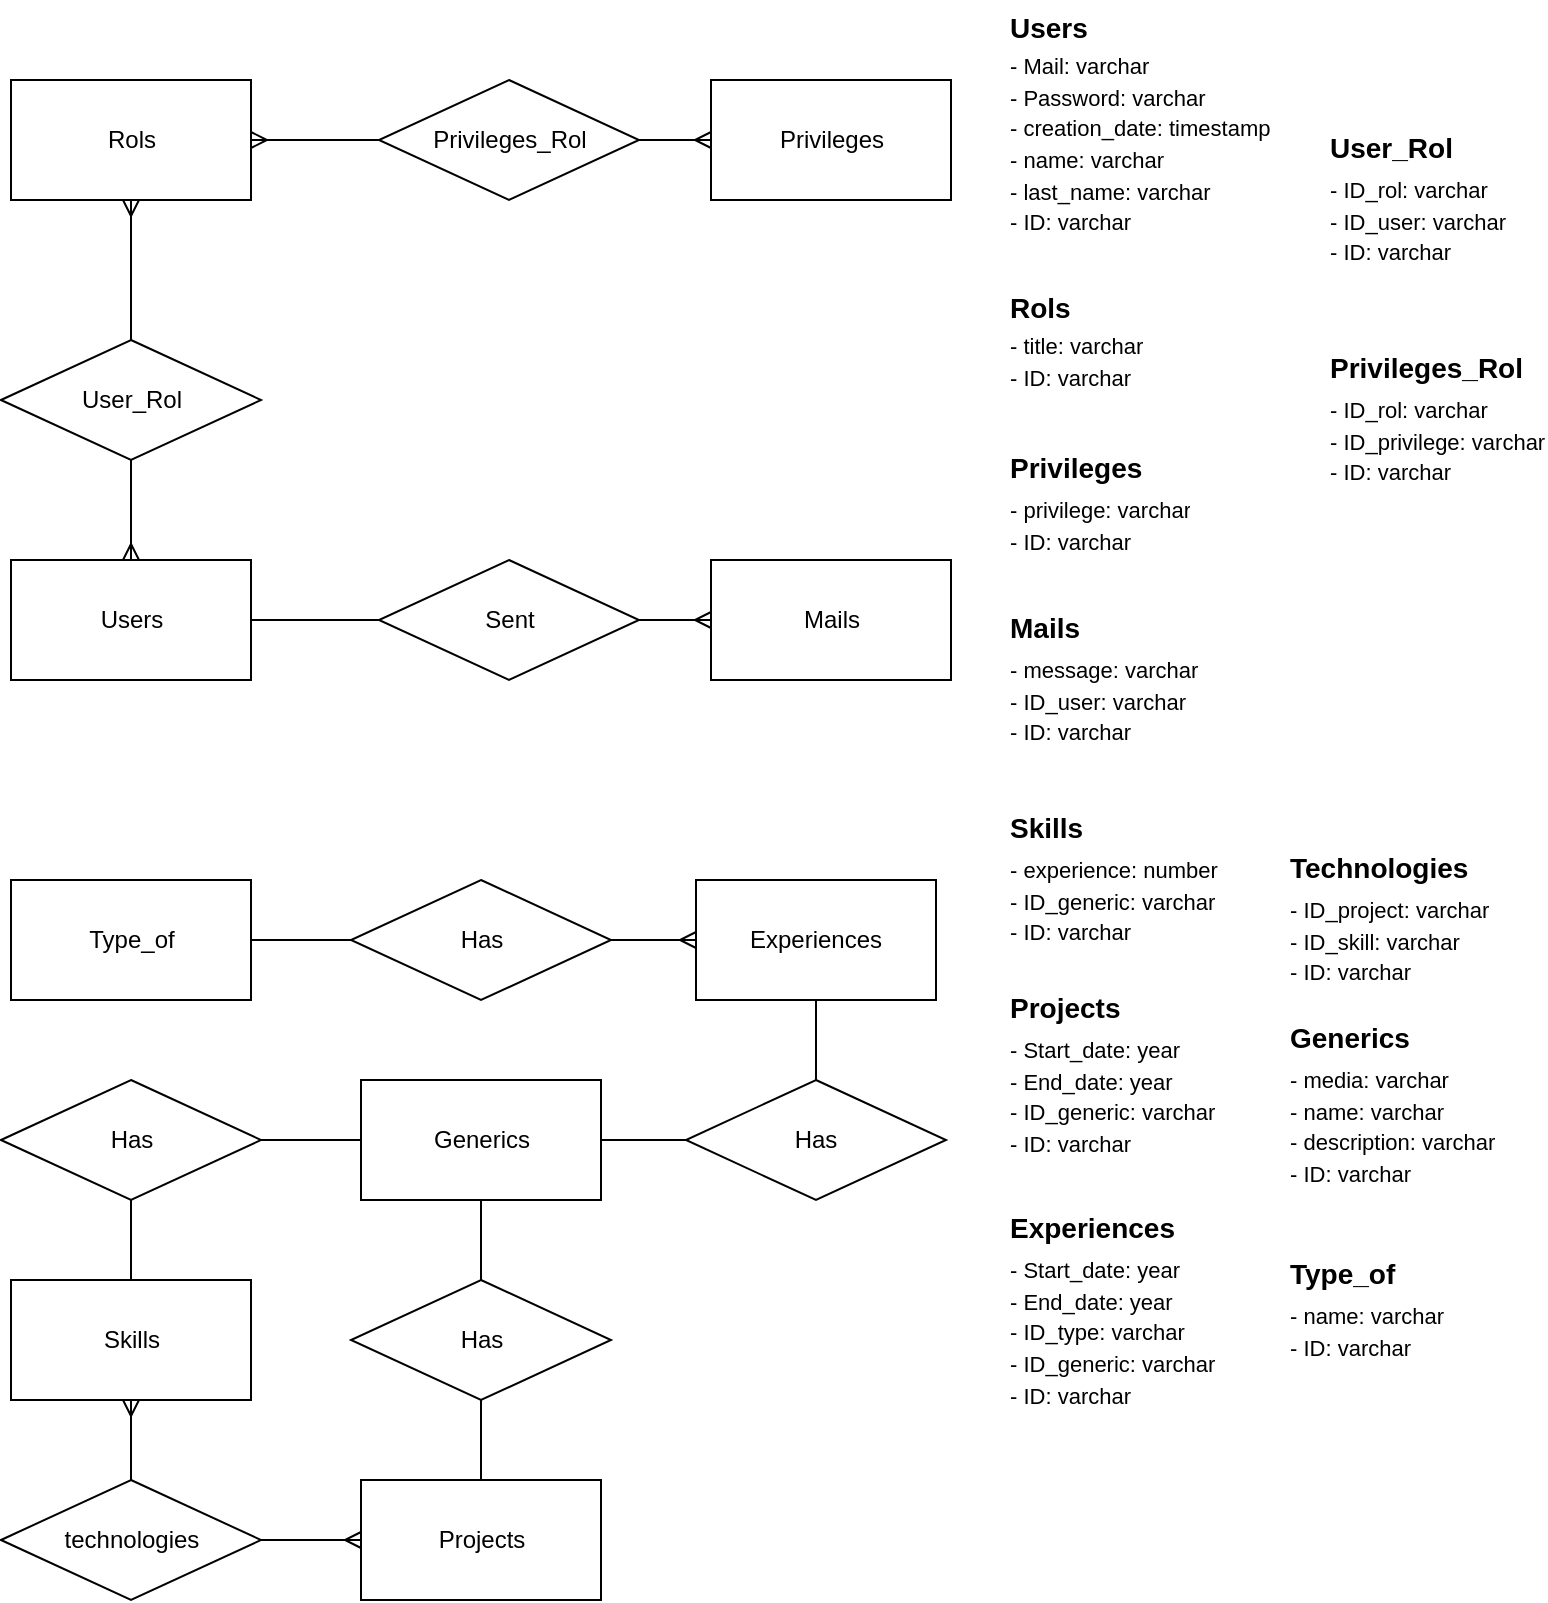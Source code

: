 <mxfile version="27.1.6">
  <diagram name="Página-1" id="wm2Thm_TJMUqEfxklIpo">
    <mxGraphModel dx="1426" dy="783" grid="1" gridSize="10" guides="1" tooltips="1" connect="1" arrows="1" fold="1" page="1" pageScale="1" pageWidth="827" pageHeight="1169" math="0" shadow="0">
      <root>
        <mxCell id="0" />
        <mxCell id="1" parent="0" />
        <mxCell id="2H8resvYaiQlwPWGvj57-15" style="edgeStyle=orthogonalEdgeStyle;rounded=0;orthogonalLoop=1;jettySize=auto;html=1;endArrow=ERmany;endFill=0;" edge="1" parent="1" source="2H8resvYaiQlwPWGvj57-2" target="2H8resvYaiQlwPWGvj57-5">
          <mxGeometry relative="1" as="geometry" />
        </mxCell>
        <mxCell id="2H8resvYaiQlwPWGvj57-17" style="edgeStyle=orthogonalEdgeStyle;rounded=0;orthogonalLoop=1;jettySize=auto;html=1;endArrow=ERmany;endFill=0;" edge="1" parent="1" source="2H8resvYaiQlwPWGvj57-2" target="2H8resvYaiQlwPWGvj57-3">
          <mxGeometry relative="1" as="geometry" />
        </mxCell>
        <mxCell id="2H8resvYaiQlwPWGvj57-2" value="User_Rol" style="rhombus;whiteSpace=wrap;html=1;" vertex="1" parent="1">
          <mxGeometry x="17.5" y="200" width="130" height="60" as="geometry" />
        </mxCell>
        <mxCell id="2H8resvYaiQlwPWGvj57-3" value="Users" style="rounded=0;whiteSpace=wrap;html=1;" vertex="1" parent="1">
          <mxGeometry x="22.5" y="310" width="120" height="60" as="geometry" />
        </mxCell>
        <mxCell id="2H8resvYaiQlwPWGvj57-4" value="&lt;div style=&quot;line-height: 30%;&quot;&gt;&lt;h1 style=&quot;margin-top: 0px; line-height: 30%;&quot;&gt;&lt;font style=&quot;font-size: 14px; line-height: 30%;&quot;&gt;Users&lt;/font&gt;&lt;/h1&gt;&lt;p&gt;&lt;font style=&quot;font-size: 11px; line-height: 30%;&quot;&gt;- Mail: varchar&lt;/font&gt;&lt;/p&gt;&lt;p&gt;&lt;font style=&quot;font-size: 11px; line-height: 30%;&quot;&gt;- Password: varchar&lt;/font&gt;&lt;/p&gt;&lt;p&gt;&lt;font style=&quot;font-size: 11px; line-height: 30%;&quot;&gt;- creation_date: timestamp&lt;/font&gt;&lt;/p&gt;&lt;p&gt;&lt;span style=&quot;font-size: 11px;&quot;&gt;- name: varchar&lt;/span&gt;&lt;/p&gt;&lt;p&gt;&lt;span style=&quot;font-size: 11px;&quot;&gt;- last_name: varchar&lt;/span&gt;&lt;/p&gt;&lt;p&gt;&lt;span style=&quot;font-size: 11px;&quot;&gt;- ID: varchar&lt;/span&gt;&lt;/p&gt;&lt;/div&gt;" style="text;html=1;whiteSpace=wrap;overflow=hidden;rounded=0;" vertex="1" parent="1">
          <mxGeometry x="520" y="30" width="140" height="120" as="geometry" />
        </mxCell>
        <mxCell id="2H8resvYaiQlwPWGvj57-5" value="Rols" style="rounded=0;whiteSpace=wrap;html=1;" vertex="1" parent="1">
          <mxGeometry x="22.5" y="70" width="120" height="60" as="geometry" />
        </mxCell>
        <mxCell id="2H8resvYaiQlwPWGvj57-6" value="&lt;div style=&quot;line-height: 30%;&quot;&gt;&lt;h1 style=&quot;margin-top: 0px; line-height: 30%;&quot;&gt;&lt;font style=&quot;font-size: 14px; line-height: 30%;&quot;&gt;Rols&lt;/font&gt;&lt;/h1&gt;&lt;p&gt;&lt;span style=&quot;font-size: 11px;&quot;&gt;- title: varchar&lt;/span&gt;&lt;/p&gt;&lt;p&gt;&lt;span style=&quot;font-size: 11px;&quot;&gt;- ID: varchar&lt;/span&gt;&lt;/p&gt;&lt;/div&gt;" style="text;html=1;whiteSpace=wrap;overflow=hidden;rounded=0;" vertex="1" parent="1">
          <mxGeometry x="520" y="170" width="90" height="60" as="geometry" />
        </mxCell>
        <mxCell id="2H8resvYaiQlwPWGvj57-7" value="Privileges" style="rounded=0;whiteSpace=wrap;html=1;" vertex="1" parent="1">
          <mxGeometry x="372.5" y="70" width="120" height="60" as="geometry" />
        </mxCell>
        <mxCell id="2H8resvYaiQlwPWGvj57-8" value="&lt;div style=&quot;line-height: 30%;&quot;&gt;&lt;h1 style=&quot;margin-top: 0px; line-height: 30%;&quot;&gt;&lt;span style=&quot;font-size: 14px;&quot;&gt;Privileges&lt;/span&gt;&lt;/h1&gt;&lt;p&gt;&lt;span style=&quot;font-size: 11px;&quot;&gt;- privilege: varchar&lt;/span&gt;&lt;/p&gt;&lt;p&gt;&lt;span style=&quot;font-size: 11px;&quot;&gt;- ID: varchar&lt;/span&gt;&lt;/p&gt;&lt;/div&gt;" style="text;html=1;whiteSpace=wrap;overflow=hidden;rounded=0;" vertex="1" parent="1">
          <mxGeometry x="520" y="250" width="110" height="60" as="geometry" />
        </mxCell>
        <mxCell id="2H8resvYaiQlwPWGvj57-10" value="&lt;div style=&quot;line-height: 30%;&quot;&gt;&lt;h1 style=&quot;margin-top: 0px; line-height: 30%;&quot;&gt;&lt;span style=&quot;font-size: 14px;&quot;&gt;User_Rol&lt;/span&gt;&lt;/h1&gt;&lt;p&gt;&lt;span style=&quot;font-size: 11px;&quot;&gt;- ID_rol: varchar&lt;/span&gt;&lt;span style=&quot;font-size: 11px; background-color: transparent; color: light-dark(rgb(0, 0, 0), rgb(255, 255, 255));&quot;&gt;&lt;/span&gt;&lt;/p&gt;&lt;p&gt;&lt;span style=&quot;font-size: 11px;&quot;&gt;- ID_user: varchar&lt;/span&gt;&lt;span style=&quot;font-size: 11px;&quot;&gt;&lt;/span&gt;&lt;/p&gt;&lt;p&gt;&lt;span style=&quot;font-size: 11px; background-color: transparent; color: light-dark(rgb(0, 0, 0), rgb(255, 255, 255));&quot;&gt;- ID: varchar&lt;/span&gt;&lt;/p&gt;&lt;/div&gt;" style="text;html=1;whiteSpace=wrap;overflow=hidden;rounded=0;" vertex="1" parent="1">
          <mxGeometry x="680" y="90" width="110" height="80" as="geometry" />
        </mxCell>
        <mxCell id="2H8resvYaiQlwPWGvj57-12" value="&lt;div style=&quot;line-height: 30%;&quot;&gt;&lt;h1 style=&quot;margin-top: 0px; line-height: 30%;&quot;&gt;&lt;span style=&quot;font-size: 14px;&quot;&gt;Privileges_Rol&lt;/span&gt;&lt;/h1&gt;&lt;p&gt;&lt;span style=&quot;font-size: 11px;&quot;&gt;- ID_rol: varchar&lt;/span&gt;&lt;span style=&quot;font-size: 11px; background-color: transparent; color: light-dark(rgb(0, 0, 0), rgb(255, 255, 255));&quot;&gt;&lt;/span&gt;&lt;/p&gt;&lt;p&gt;&lt;span style=&quot;font-size: 11px;&quot;&gt;- ID_privilege: varchar&lt;/span&gt;&lt;span style=&quot;font-size: 11px;&quot;&gt;&lt;/span&gt;&lt;/p&gt;&lt;p&gt;&lt;span style=&quot;font-size: 11px; background-color: transparent; color: light-dark(rgb(0, 0, 0), rgb(255, 255, 255));&quot;&gt;- ID: varchar&lt;/span&gt;&lt;/p&gt;&lt;/div&gt;" style="text;html=1;whiteSpace=wrap;overflow=hidden;rounded=0;" vertex="1" parent="1">
          <mxGeometry x="680" y="200" width="110" height="80" as="geometry" />
        </mxCell>
        <mxCell id="2H8resvYaiQlwPWGvj57-18" style="edgeStyle=orthogonalEdgeStyle;rounded=0;orthogonalLoop=1;jettySize=auto;html=1;endArrow=ERmany;endFill=0;" edge="1" parent="1" source="2H8resvYaiQlwPWGvj57-16" target="2H8resvYaiQlwPWGvj57-5">
          <mxGeometry relative="1" as="geometry" />
        </mxCell>
        <mxCell id="2H8resvYaiQlwPWGvj57-19" style="edgeStyle=orthogonalEdgeStyle;rounded=0;orthogonalLoop=1;jettySize=auto;html=1;endArrow=ERmany;endFill=0;" edge="1" parent="1" source="2H8resvYaiQlwPWGvj57-16" target="2H8resvYaiQlwPWGvj57-7">
          <mxGeometry relative="1" as="geometry" />
        </mxCell>
        <mxCell id="2H8resvYaiQlwPWGvj57-16" value="Privileges_Rol" style="rhombus;whiteSpace=wrap;html=1;" vertex="1" parent="1">
          <mxGeometry x="206.5" y="70" width="130" height="60" as="geometry" />
        </mxCell>
        <mxCell id="2H8resvYaiQlwPWGvj57-20" value="Mails" style="rounded=0;whiteSpace=wrap;html=1;" vertex="1" parent="1">
          <mxGeometry x="372.5" y="310" width="120" height="60" as="geometry" />
        </mxCell>
        <mxCell id="2H8resvYaiQlwPWGvj57-21" value="&lt;div style=&quot;line-height: 30%;&quot;&gt;&lt;h1 style=&quot;margin-top: 0px; line-height: 30%;&quot;&gt;&lt;span style=&quot;font-size: 14px;&quot;&gt;Mails&lt;/span&gt;&lt;/h1&gt;&lt;p&gt;&lt;span style=&quot;font-size: 11px;&quot;&gt;- message: varchar&lt;/span&gt;&lt;/p&gt;&lt;p&gt;&lt;span style=&quot;font-size: 11px;&quot;&gt;- ID_user: varchar&lt;/span&gt;&lt;/p&gt;&lt;p&gt;&lt;span style=&quot;font-size: 11px;&quot;&gt;- ID: varchar&lt;/span&gt;&lt;/p&gt;&lt;/div&gt;" style="text;html=1;whiteSpace=wrap;overflow=hidden;rounded=0;" vertex="1" parent="1">
          <mxGeometry x="520" y="330" width="110" height="80" as="geometry" />
        </mxCell>
        <mxCell id="2H8resvYaiQlwPWGvj57-23" style="edgeStyle=orthogonalEdgeStyle;rounded=0;orthogonalLoop=1;jettySize=auto;html=1;endArrow=none;startFill=0;" edge="1" parent="1" source="2H8resvYaiQlwPWGvj57-22" target="2H8resvYaiQlwPWGvj57-3">
          <mxGeometry relative="1" as="geometry" />
        </mxCell>
        <mxCell id="2H8resvYaiQlwPWGvj57-24" style="edgeStyle=orthogonalEdgeStyle;rounded=0;orthogonalLoop=1;jettySize=auto;html=1;endArrow=ERmany;endFill=0;" edge="1" parent="1" source="2H8resvYaiQlwPWGvj57-22" target="2H8resvYaiQlwPWGvj57-20">
          <mxGeometry relative="1" as="geometry" />
        </mxCell>
        <mxCell id="2H8resvYaiQlwPWGvj57-22" value="Sent" style="rhombus;whiteSpace=wrap;html=1;" vertex="1" parent="1">
          <mxGeometry x="206.5" y="310" width="130" height="60" as="geometry" />
        </mxCell>
        <mxCell id="2H8resvYaiQlwPWGvj57-25" value="Generics" style="rounded=0;whiteSpace=wrap;html=1;" vertex="1" parent="1">
          <mxGeometry x="197.5" y="570" width="120" height="60" as="geometry" />
        </mxCell>
        <mxCell id="2H8resvYaiQlwPWGvj57-26" value="&lt;div style=&quot;line-height: 30%;&quot;&gt;&lt;h1 style=&quot;margin-top: 0px; line-height: 30%;&quot;&gt;&lt;span style=&quot;font-size: 14px;&quot;&gt;Generics&lt;/span&gt;&lt;/h1&gt;&lt;p&gt;&lt;span style=&quot;font-size: 11px;&quot;&gt;- media: varchar&lt;/span&gt;&lt;/p&gt;&lt;p&gt;&lt;span style=&quot;font-size: 11px;&quot;&gt;- name: varchar&lt;/span&gt;&lt;/p&gt;&lt;p&gt;&lt;span style=&quot;font-size: 11px;&quot;&gt;- description: varchar&lt;/span&gt;&lt;/p&gt;&lt;p&gt;&lt;span style=&quot;font-size: 11px; background-color: transparent; color: light-dark(rgb(0, 0, 0), rgb(255, 255, 255));&quot;&gt;- ID: varchar&lt;/span&gt;&lt;/p&gt;&lt;/div&gt;" style="text;html=1;whiteSpace=wrap;overflow=hidden;rounded=0;" vertex="1" parent="1">
          <mxGeometry x="660" y="535" width="110" height="100" as="geometry" />
        </mxCell>
        <mxCell id="2H8resvYaiQlwPWGvj57-27" value="Skills" style="rounded=0;whiteSpace=wrap;html=1;" vertex="1" parent="1">
          <mxGeometry x="22.5" y="670" width="120" height="60" as="geometry" />
        </mxCell>
        <mxCell id="2H8resvYaiQlwPWGvj57-28" value="&lt;div style=&quot;line-height: 30%;&quot;&gt;&lt;h1 style=&quot;margin-top: 0px; line-height: 30%;&quot;&gt;&lt;span style=&quot;font-size: 14px;&quot;&gt;Skills&lt;/span&gt;&lt;/h1&gt;&lt;p&gt;&lt;span style=&quot;font-size: 11px;&quot;&gt;- experience: number&lt;/span&gt;&lt;/p&gt;&lt;p&gt;&lt;span style=&quot;font-size: 11px;&quot;&gt;- ID_generic: varchar&lt;/span&gt;&lt;/p&gt;&lt;p&gt;&lt;span style=&quot;background-color: transparent; color: light-dark(rgb(0, 0, 0), rgb(255, 255, 255)); font-size: 11px;&quot;&gt;- ID: varchar&lt;/span&gt;&lt;/p&gt;&lt;/div&gt;" style="text;html=1;whiteSpace=wrap;overflow=hidden;rounded=0;" vertex="1" parent="1">
          <mxGeometry x="520" y="430" width="110" height="80" as="geometry" />
        </mxCell>
        <mxCell id="2H8resvYaiQlwPWGvj57-31" style="edgeStyle=orthogonalEdgeStyle;rounded=0;orthogonalLoop=1;jettySize=auto;html=1;endArrow=none;startFill=0;" edge="1" parent="1" source="2H8resvYaiQlwPWGvj57-29" target="2H8resvYaiQlwPWGvj57-25">
          <mxGeometry relative="1" as="geometry" />
        </mxCell>
        <mxCell id="2H8resvYaiQlwPWGvj57-32" style="edgeStyle=orthogonalEdgeStyle;rounded=0;orthogonalLoop=1;jettySize=auto;html=1;endArrow=none;startFill=0;" edge="1" parent="1" source="2H8resvYaiQlwPWGvj57-29" target="2H8resvYaiQlwPWGvj57-27">
          <mxGeometry relative="1" as="geometry" />
        </mxCell>
        <mxCell id="2H8resvYaiQlwPWGvj57-29" value="Has" style="rhombus;whiteSpace=wrap;html=1;" vertex="1" parent="1">
          <mxGeometry x="17.5" y="570" width="130" height="60" as="geometry" />
        </mxCell>
        <mxCell id="2H8resvYaiQlwPWGvj57-34" style="edgeStyle=orthogonalEdgeStyle;rounded=0;orthogonalLoop=1;jettySize=auto;html=1;endArrow=none;startFill=0;" edge="1" parent="1" source="2H8resvYaiQlwPWGvj57-33" target="2H8resvYaiQlwPWGvj57-25">
          <mxGeometry relative="1" as="geometry" />
        </mxCell>
        <mxCell id="2H8resvYaiQlwPWGvj57-37" style="edgeStyle=orthogonalEdgeStyle;rounded=0;orthogonalLoop=1;jettySize=auto;html=1;endArrow=none;startFill=0;" edge="1" parent="1" source="2H8resvYaiQlwPWGvj57-33" target="2H8resvYaiQlwPWGvj57-35">
          <mxGeometry relative="1" as="geometry" />
        </mxCell>
        <mxCell id="2H8resvYaiQlwPWGvj57-33" value="Has" style="rhombus;whiteSpace=wrap;html=1;" vertex="1" parent="1">
          <mxGeometry x="360" y="570" width="130" height="60" as="geometry" />
        </mxCell>
        <mxCell id="2H8resvYaiQlwPWGvj57-35" value="Experiences" style="rounded=0;whiteSpace=wrap;html=1;" vertex="1" parent="1">
          <mxGeometry x="365" y="470" width="120" height="60" as="geometry" />
        </mxCell>
        <mxCell id="2H8resvYaiQlwPWGvj57-36" value="&lt;div style=&quot;line-height: 30%;&quot;&gt;&lt;h1 style=&quot;margin-top: 0px; line-height: 30%;&quot;&gt;&lt;span style=&quot;font-size: 14px;&quot;&gt;Experiences&lt;/span&gt;&lt;/h1&gt;&lt;p&gt;&lt;span style=&quot;font-size: 11px;&quot;&gt;- Start_date: year&lt;/span&gt;&lt;/p&gt;&lt;p&gt;&lt;span style=&quot;font-size: 11px;&quot;&gt;- End_date: year&lt;/span&gt;&lt;/p&gt;&lt;p&gt;&lt;span style=&quot;background-color: transparent; color: light-dark(rgb(0, 0, 0), rgb(255, 255, 255)); font-size: 11px;&quot;&gt;- ID_type: varchar&lt;/span&gt;&lt;/p&gt;&lt;p&gt;&lt;span style=&quot;background-color: transparent; color: light-dark(rgb(0, 0, 0), rgb(255, 255, 255)); font-size: 11px;&quot;&gt;- ID_generic: varchar&lt;/span&gt;&lt;/p&gt;&lt;p&gt;&lt;span style=&quot;background-color: transparent; color: light-dark(rgb(0, 0, 0), rgb(255, 255, 255)); font-size: 11px;&quot;&gt;- ID: varchar&lt;/span&gt;&lt;/p&gt;&lt;/div&gt;" style="text;html=1;whiteSpace=wrap;overflow=hidden;rounded=0;" vertex="1" parent="1">
          <mxGeometry x="520" y="630" width="110" height="110" as="geometry" />
        </mxCell>
        <mxCell id="2H8resvYaiQlwPWGvj57-38" value="Projects" style="rounded=0;whiteSpace=wrap;html=1;" vertex="1" parent="1">
          <mxGeometry x="197.5" y="770" width="120" height="60" as="geometry" />
        </mxCell>
        <mxCell id="2H8resvYaiQlwPWGvj57-41" style="edgeStyle=orthogonalEdgeStyle;rounded=0;orthogonalLoop=1;jettySize=auto;html=1;endArrow=none;startFill=0;" edge="1" parent="1" source="2H8resvYaiQlwPWGvj57-39" target="2H8resvYaiQlwPWGvj57-38">
          <mxGeometry relative="1" as="geometry" />
        </mxCell>
        <mxCell id="2H8resvYaiQlwPWGvj57-42" style="edgeStyle=orthogonalEdgeStyle;rounded=0;orthogonalLoop=1;jettySize=auto;html=1;endArrow=none;startFill=0;" edge="1" parent="1" source="2H8resvYaiQlwPWGvj57-39" target="2H8resvYaiQlwPWGvj57-25">
          <mxGeometry relative="1" as="geometry" />
        </mxCell>
        <mxCell id="2H8resvYaiQlwPWGvj57-39" value="Has" style="rhombus;whiteSpace=wrap;html=1;" vertex="1" parent="1">
          <mxGeometry x="192.5" y="670" width="130" height="60" as="geometry" />
        </mxCell>
        <mxCell id="2H8resvYaiQlwPWGvj57-43" value="&lt;div style=&quot;line-height: 30%;&quot;&gt;&lt;h1 style=&quot;margin-top: 0px; line-height: 30%;&quot;&gt;&lt;span style=&quot;font-size: 14px;&quot;&gt;Projects&lt;/span&gt;&lt;/h1&gt;&lt;p&gt;&lt;span style=&quot;font-size: 11px;&quot;&gt;- Start_date: year&lt;/span&gt;&lt;/p&gt;&lt;p&gt;&lt;span style=&quot;font-size: 11px;&quot;&gt;- End_date: year&lt;/span&gt;&lt;/p&gt;&lt;p&gt;&lt;span style=&quot;background-color: transparent; color: light-dark(rgb(0, 0, 0), rgb(255, 255, 255)); font-size: 11px;&quot;&gt;- ID_generic: varchar&lt;/span&gt;&lt;/p&gt;&lt;p&gt;&lt;span style=&quot;background-color: transparent; color: light-dark(rgb(0, 0, 0), rgb(255, 255, 255)); font-size: 11px;&quot;&gt;- ID: varchar&lt;/span&gt;&lt;/p&gt;&lt;/div&gt;" style="text;html=1;whiteSpace=wrap;overflow=hidden;rounded=0;" vertex="1" parent="1">
          <mxGeometry x="520" y="520" width="110" height="100" as="geometry" />
        </mxCell>
        <mxCell id="2H8resvYaiQlwPWGvj57-47" style="edgeStyle=orthogonalEdgeStyle;rounded=0;orthogonalLoop=1;jettySize=auto;html=1;endArrow=none;startFill=0;" edge="1" parent="1" source="2H8resvYaiQlwPWGvj57-44" target="2H8resvYaiQlwPWGvj57-46">
          <mxGeometry relative="1" as="geometry" />
        </mxCell>
        <mxCell id="2H8resvYaiQlwPWGvj57-48" style="edgeStyle=orthogonalEdgeStyle;rounded=0;orthogonalLoop=1;jettySize=auto;html=1;endArrow=ERmany;startFill=0;endFill=0;" edge="1" parent="1" source="2H8resvYaiQlwPWGvj57-44" target="2H8resvYaiQlwPWGvj57-35">
          <mxGeometry relative="1" as="geometry" />
        </mxCell>
        <mxCell id="2H8resvYaiQlwPWGvj57-44" value="Has" style="rhombus;whiteSpace=wrap;html=1;" vertex="1" parent="1">
          <mxGeometry x="192.5" y="470" width="130" height="60" as="geometry" />
        </mxCell>
        <mxCell id="2H8resvYaiQlwPWGvj57-46" value="Type_of" style="rounded=0;whiteSpace=wrap;html=1;" vertex="1" parent="1">
          <mxGeometry x="22.5" y="470" width="120" height="60" as="geometry" />
        </mxCell>
        <mxCell id="2H8resvYaiQlwPWGvj57-49" value="&lt;div style=&quot;line-height: 30%;&quot;&gt;&lt;h1 style=&quot;margin-top: 0px; line-height: 30%;&quot;&gt;&lt;span style=&quot;font-size: 14px;&quot;&gt;Type_of&lt;/span&gt;&lt;/h1&gt;&lt;p&gt;&lt;span style=&quot;font-size: 11px;&quot;&gt;- name: varchar&lt;/span&gt;&lt;/p&gt;&lt;p&gt;&lt;span style=&quot;background-color: transparent; color: light-dark(rgb(0, 0, 0), rgb(255, 255, 255)); font-size: 11px;&quot;&gt;- ID: varchar&lt;/span&gt;&lt;/p&gt;&lt;/div&gt;" style="text;html=1;whiteSpace=wrap;overflow=hidden;rounded=0;" vertex="1" parent="1">
          <mxGeometry x="660" y="652.5" width="110" height="65" as="geometry" />
        </mxCell>
        <mxCell id="2H8resvYaiQlwPWGvj57-52" style="edgeStyle=orthogonalEdgeStyle;rounded=0;orthogonalLoop=1;jettySize=auto;html=1;endArrow=ERmany;startFill=0;endFill=0;" edge="1" parent="1" source="2H8resvYaiQlwPWGvj57-51" target="2H8resvYaiQlwPWGvj57-38">
          <mxGeometry relative="1" as="geometry" />
        </mxCell>
        <mxCell id="2H8resvYaiQlwPWGvj57-53" style="edgeStyle=orthogonalEdgeStyle;rounded=0;orthogonalLoop=1;jettySize=auto;html=1;endArrow=ERmany;startFill=0;endFill=0;" edge="1" parent="1" source="2H8resvYaiQlwPWGvj57-51" target="2H8resvYaiQlwPWGvj57-27">
          <mxGeometry relative="1" as="geometry" />
        </mxCell>
        <mxCell id="2H8resvYaiQlwPWGvj57-51" value="technologies" style="rhombus;whiteSpace=wrap;html=1;" vertex="1" parent="1">
          <mxGeometry x="17.5" y="770" width="130" height="60" as="geometry" />
        </mxCell>
        <mxCell id="2H8resvYaiQlwPWGvj57-54" value="&lt;div style=&quot;line-height: 30%;&quot;&gt;&lt;h1 style=&quot;margin-top: 0px; line-height: 30%;&quot;&gt;&lt;span style=&quot;font-size: 14px;&quot;&gt;Technologies&lt;/span&gt;&lt;/h1&gt;&lt;p&gt;&lt;span style=&quot;font-size: 11px;&quot;&gt;- ID_project: varchar&lt;/span&gt;&lt;/p&gt;&lt;p&gt;&lt;span style=&quot;font-size: 11px;&quot;&gt;- ID_skill: varchar&lt;/span&gt;&lt;/p&gt;&lt;p&gt;&lt;span style=&quot;background-color: transparent; color: light-dark(rgb(0, 0, 0), rgb(255, 255, 255)); font-size: 11px;&quot;&gt;- ID: varchar&lt;/span&gt;&lt;/p&gt;&lt;/div&gt;" style="text;html=1;whiteSpace=wrap;overflow=hidden;rounded=0;" vertex="1" parent="1">
          <mxGeometry x="660" y="450" width="110" height="80" as="geometry" />
        </mxCell>
      </root>
    </mxGraphModel>
  </diagram>
</mxfile>
